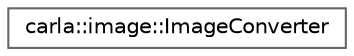 digraph "类继承关系图"
{
 // INTERACTIVE_SVG=YES
 // LATEX_PDF_SIZE
  bgcolor="transparent";
  edge [fontname=Helvetica,fontsize=10,labelfontname=Helvetica,labelfontsize=10];
  node [fontname=Helvetica,fontsize=10,shape=box,height=0.2,width=0.4];
  rankdir="LR";
  Node0 [id="Node000000",label="carla::image::ImageConverter",height=0.2,width=0.4,color="grey40", fillcolor="white", style="filled",URL="$d5/d0f/classcarla_1_1image_1_1ImageConverter.html",tooltip=" "];
}
